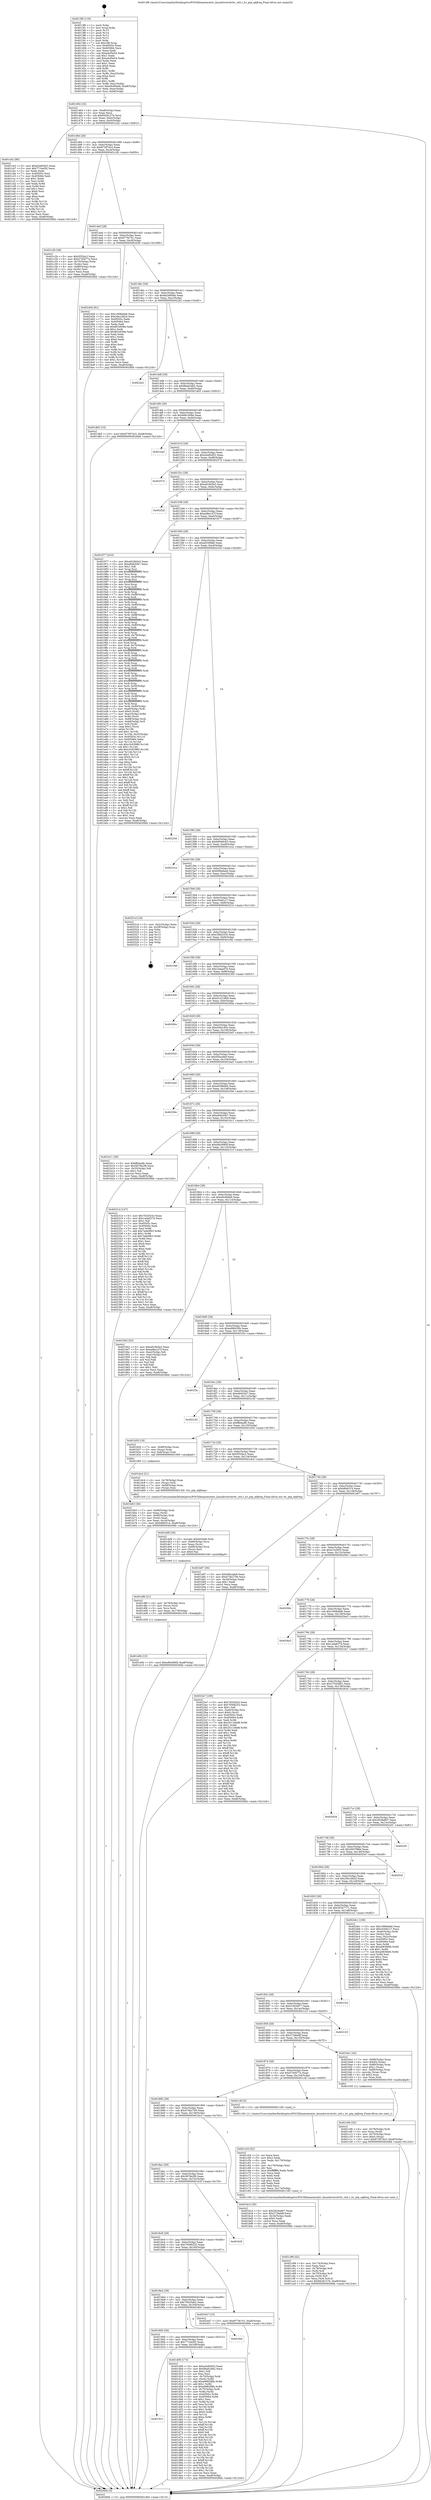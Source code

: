 digraph "0x4013f0" {
  label = "0x4013f0 (/mnt/c/Users/mathe/Desktop/tcc/POCII/binaries/extr_linuxdrivershvhv_util.c_hv_ptp_adjfreq_Final-ollvm.out::main(0))"
  labelloc = "t"
  node[shape=record]

  Entry [label="",width=0.3,height=0.3,shape=circle,fillcolor=black,style=filled]
  "0x401464" [label="{
     0x401464 [32]\l
     | [instrs]\l
     &nbsp;&nbsp;0x401464 \<+6\>: mov -0xa8(%rbp),%eax\l
     &nbsp;&nbsp;0x40146a \<+2\>: mov %eax,%ecx\l
     &nbsp;&nbsp;0x40146c \<+6\>: sub $0x8428127b,%ecx\l
     &nbsp;&nbsp;0x401472 \<+6\>: mov %eax,-0xbc(%rbp)\l
     &nbsp;&nbsp;0x401478 \<+6\>: mov %ecx,-0xc0(%rbp)\l
     &nbsp;&nbsp;0x40147e \<+6\>: je 0000000000401cb2 \<main+0x8c2\>\l
  }"]
  "0x401cb2" [label="{
     0x401cb2 [86]\l
     | [instrs]\l
     &nbsp;&nbsp;0x401cb2 \<+5\>: mov $0xa5a85d53,%eax\l
     &nbsp;&nbsp;0x401cb7 \<+5\>: mov $0x771be5f2,%ecx\l
     &nbsp;&nbsp;0x401cbc \<+2\>: xor %edx,%edx\l
     &nbsp;&nbsp;0x401cbe \<+7\>: mov 0x40505c,%esi\l
     &nbsp;&nbsp;0x401cc5 \<+7\>: mov 0x405064,%edi\l
     &nbsp;&nbsp;0x401ccc \<+3\>: sub $0x1,%edx\l
     &nbsp;&nbsp;0x401ccf \<+3\>: mov %esi,%r8d\l
     &nbsp;&nbsp;0x401cd2 \<+3\>: add %edx,%r8d\l
     &nbsp;&nbsp;0x401cd5 \<+4\>: imul %r8d,%esi\l
     &nbsp;&nbsp;0x401cd9 \<+3\>: and $0x1,%esi\l
     &nbsp;&nbsp;0x401cdc \<+3\>: cmp $0x0,%esi\l
     &nbsp;&nbsp;0x401cdf \<+4\>: sete %r9b\l
     &nbsp;&nbsp;0x401ce3 \<+3\>: cmp $0xa,%edi\l
     &nbsp;&nbsp;0x401ce6 \<+4\>: setl %r10b\l
     &nbsp;&nbsp;0x401cea \<+3\>: mov %r9b,%r11b\l
     &nbsp;&nbsp;0x401ced \<+3\>: and %r10b,%r11b\l
     &nbsp;&nbsp;0x401cf0 \<+3\>: xor %r10b,%r9b\l
     &nbsp;&nbsp;0x401cf3 \<+3\>: or %r9b,%r11b\l
     &nbsp;&nbsp;0x401cf6 \<+4\>: test $0x1,%r11b\l
     &nbsp;&nbsp;0x401cfa \<+3\>: cmovne %ecx,%eax\l
     &nbsp;&nbsp;0x401cfd \<+6\>: mov %eax,-0xa8(%rbp)\l
     &nbsp;&nbsp;0x401d03 \<+5\>: jmp 00000000004026bb \<main+0x12cb\>\l
  }"]
  "0x401484" [label="{
     0x401484 [28]\l
     | [instrs]\l
     &nbsp;&nbsp;0x401484 \<+5\>: jmp 0000000000401489 \<main+0x99\>\l
     &nbsp;&nbsp;0x401489 \<+6\>: mov -0xbc(%rbp),%eax\l
     &nbsp;&nbsp;0x40148f \<+5\>: sub $0x87387dc3,%eax\l
     &nbsp;&nbsp;0x401494 \<+6\>: mov %eax,-0xc4(%rbp)\l
     &nbsp;&nbsp;0x40149a \<+6\>: je 0000000000401c2b \<main+0x83b\>\l
  }"]
  Exit [label="",width=0.3,height=0.3,shape=circle,fillcolor=black,style=filled,peripheries=2]
  "0x401c2b" [label="{
     0x401c2b [36]\l
     | [instrs]\l
     &nbsp;&nbsp;0x401c2b \<+5\>: mov $0x5f32bc2,%eax\l
     &nbsp;&nbsp;0x401c30 \<+5\>: mov $0x4745677a,%ecx\l
     &nbsp;&nbsp;0x401c35 \<+4\>: mov -0x70(%rbp),%rdx\l
     &nbsp;&nbsp;0x401c39 \<+2\>: mov (%rdx),%esi\l
     &nbsp;&nbsp;0x401c3b \<+4\>: mov -0x80(%rbp),%rdx\l
     &nbsp;&nbsp;0x401c3f \<+2\>: cmp (%rdx),%esi\l
     &nbsp;&nbsp;0x401c41 \<+3\>: cmovl %ecx,%eax\l
     &nbsp;&nbsp;0x401c44 \<+6\>: mov %eax,-0xa8(%rbp)\l
     &nbsp;&nbsp;0x401c4a \<+5\>: jmp 00000000004026bb \<main+0x12cb\>\l
  }"]
  "0x4014a0" [label="{
     0x4014a0 [28]\l
     | [instrs]\l
     &nbsp;&nbsp;0x4014a0 \<+5\>: jmp 00000000004014a5 \<main+0xb5\>\l
     &nbsp;&nbsp;0x4014a5 \<+6\>: mov -0xbc(%rbp),%eax\l
     &nbsp;&nbsp;0x4014ab \<+5\>: sub $0x877fe741,%eax\l
     &nbsp;&nbsp;0x4014b0 \<+6\>: mov %eax,-0xc8(%rbp)\l
     &nbsp;&nbsp;0x4014b6 \<+6\>: je 0000000000402456 \<main+0x1066\>\l
  }"]
  "0x401e0b" [label="{
     0x401e0b [15]\l
     | [instrs]\l
     &nbsp;&nbsp;0x401e0b \<+10\>: movl $0xe9b3680f,-0xa8(%rbp)\l
     &nbsp;&nbsp;0x401e15 \<+5\>: jmp 00000000004026bb \<main+0x12cb\>\l
  }"]
  "0x402456" [label="{
     0x402456 [91]\l
     | [instrs]\l
     &nbsp;&nbsp;0x402456 \<+5\>: mov $0x1068ebb6,%eax\l
     &nbsp;&nbsp;0x40245b \<+5\>: mov $0x29e1d62d,%ecx\l
     &nbsp;&nbsp;0x402460 \<+7\>: mov 0x40505c,%edx\l
     &nbsp;&nbsp;0x402467 \<+7\>: mov 0x405064,%esi\l
     &nbsp;&nbsp;0x40246e \<+2\>: mov %edx,%edi\l
     &nbsp;&nbsp;0x402470 \<+6\>: sub $0x8f1b658e,%edi\l
     &nbsp;&nbsp;0x402476 \<+3\>: sub $0x1,%edi\l
     &nbsp;&nbsp;0x402479 \<+6\>: add $0x8f1b658e,%edi\l
     &nbsp;&nbsp;0x40247f \<+3\>: imul %edi,%edx\l
     &nbsp;&nbsp;0x402482 \<+3\>: and $0x1,%edx\l
     &nbsp;&nbsp;0x402485 \<+3\>: cmp $0x0,%edx\l
     &nbsp;&nbsp;0x402488 \<+4\>: sete %r8b\l
     &nbsp;&nbsp;0x40248c \<+3\>: cmp $0xa,%esi\l
     &nbsp;&nbsp;0x40248f \<+4\>: setl %r9b\l
     &nbsp;&nbsp;0x402493 \<+3\>: mov %r8b,%r10b\l
     &nbsp;&nbsp;0x402496 \<+3\>: and %r9b,%r10b\l
     &nbsp;&nbsp;0x402499 \<+3\>: xor %r9b,%r8b\l
     &nbsp;&nbsp;0x40249c \<+3\>: or %r8b,%r10b\l
     &nbsp;&nbsp;0x40249f \<+4\>: test $0x1,%r10b\l
     &nbsp;&nbsp;0x4024a3 \<+3\>: cmovne %ecx,%eax\l
     &nbsp;&nbsp;0x4024a6 \<+6\>: mov %eax,-0xa8(%rbp)\l
     &nbsp;&nbsp;0x4024ac \<+5\>: jmp 00000000004026bb \<main+0x12cb\>\l
  }"]
  "0x4014bc" [label="{
     0x4014bc [28]\l
     | [instrs]\l
     &nbsp;&nbsp;0x4014bc \<+5\>: jmp 00000000004014c1 \<main+0xd1\>\l
     &nbsp;&nbsp;0x4014c1 \<+6\>: mov -0xbc(%rbp),%eax\l
     &nbsp;&nbsp;0x4014c7 \<+5\>: sub $0x8a2666ab,%eax\l
     &nbsp;&nbsp;0x4014cc \<+6\>: mov %eax,-0xcc(%rbp)\l
     &nbsp;&nbsp;0x4014d2 \<+6\>: je 00000000004022e2 \<main+0xef2\>\l
  }"]
  "0x401df6" [label="{
     0x401df6 [21]\l
     | [instrs]\l
     &nbsp;&nbsp;0x401df6 \<+4\>: mov -0x78(%rbp),%rcx\l
     &nbsp;&nbsp;0x401dfa \<+3\>: mov (%rcx),%rcx\l
     &nbsp;&nbsp;0x401dfd \<+3\>: mov %rcx,%rdi\l
     &nbsp;&nbsp;0x401e00 \<+6\>: mov %eax,-0x178(%rbp)\l
     &nbsp;&nbsp;0x401e06 \<+5\>: call 0000000000401030 \<free@plt\>\l
     | [calls]\l
     &nbsp;&nbsp;0x401030 \{1\} (unknown)\l
  }"]
  "0x4022e2" [label="{
     0x4022e2\l
  }", style=dashed]
  "0x4014d8" [label="{
     0x4014d8 [28]\l
     | [instrs]\l
     &nbsp;&nbsp;0x4014d8 \<+5\>: jmp 00000000004014dd \<main+0xed\>\l
     &nbsp;&nbsp;0x4014dd \<+6\>: mov -0xbc(%rbp),%eax\l
     &nbsp;&nbsp;0x4014e3 \<+5\>: sub $0x9bab2462,%eax\l
     &nbsp;&nbsp;0x4014e8 \<+6\>: mov %eax,-0xd0(%rbp)\l
     &nbsp;&nbsp;0x4014ee \<+6\>: je 0000000000401db5 \<main+0x9c5\>\l
  }"]
  "0x401dd9" [label="{
     0x401dd9 [29]\l
     | [instrs]\l
     &nbsp;&nbsp;0x401dd9 \<+10\>: movabs $0x4030d6,%rdi\l
     &nbsp;&nbsp;0x401de3 \<+4\>: mov -0x68(%rbp),%rcx\l
     &nbsp;&nbsp;0x401de7 \<+2\>: mov %eax,(%rcx)\l
     &nbsp;&nbsp;0x401de9 \<+4\>: mov -0x68(%rbp),%rcx\l
     &nbsp;&nbsp;0x401ded \<+2\>: mov (%rcx),%esi\l
     &nbsp;&nbsp;0x401def \<+2\>: mov $0x0,%al\l
     &nbsp;&nbsp;0x401df1 \<+5\>: call 0000000000401040 \<printf@plt\>\l
     | [calls]\l
     &nbsp;&nbsp;0x401040 \{1\} (unknown)\l
  }"]
  "0x401db5" [label="{
     0x401db5 [15]\l
     | [instrs]\l
     &nbsp;&nbsp;0x401db5 \<+10\>: movl $0x87387dc3,-0xa8(%rbp)\l
     &nbsp;&nbsp;0x401dbf \<+5\>: jmp 00000000004026bb \<main+0x12cb\>\l
  }"]
  "0x4014f4" [label="{
     0x4014f4 [28]\l
     | [instrs]\l
     &nbsp;&nbsp;0x4014f4 \<+5\>: jmp 00000000004014f9 \<main+0x109\>\l
     &nbsp;&nbsp;0x4014f9 \<+6\>: mov -0xbc(%rbp),%eax\l
     &nbsp;&nbsp;0x4014ff \<+5\>: sub $0x9d61956e,%eax\l
     &nbsp;&nbsp;0x401504 \<+6\>: mov %eax,-0xd4(%rbp)\l
     &nbsp;&nbsp;0x40150a \<+6\>: je 0000000000401ea3 \<main+0xab3\>\l
  }"]
  "0x40191c" [label="{
     0x40191c\l
  }", style=dashed]
  "0x401ea3" [label="{
     0x401ea3\l
  }", style=dashed]
  "0x401510" [label="{
     0x401510 [28]\l
     | [instrs]\l
     &nbsp;&nbsp;0x401510 \<+5\>: jmp 0000000000401515 \<main+0x125\>\l
     &nbsp;&nbsp;0x401515 \<+6\>: mov -0xbc(%rbp),%eax\l
     &nbsp;&nbsp;0x40151b \<+5\>: sub $0xa5a85d53,%eax\l
     &nbsp;&nbsp;0x401520 \<+6\>: mov %eax,-0xd8(%rbp)\l
     &nbsp;&nbsp;0x401526 \<+6\>: je 0000000000402574 \<main+0x1184\>\l
  }"]
  "0x401d08" [label="{
     0x401d08 [173]\l
     | [instrs]\l
     &nbsp;&nbsp;0x401d08 \<+5\>: mov $0xa5a85d53,%eax\l
     &nbsp;&nbsp;0x401d0d \<+5\>: mov $0x9bab2462,%ecx\l
     &nbsp;&nbsp;0x401d12 \<+2\>: mov $0x1,%dl\l
     &nbsp;&nbsp;0x401d14 \<+2\>: xor %esi,%esi\l
     &nbsp;&nbsp;0x401d16 \<+4\>: mov -0x70(%rbp),%rdi\l
     &nbsp;&nbsp;0x401d1a \<+3\>: mov (%rdi),%r8d\l
     &nbsp;&nbsp;0x401d1d \<+7\>: add $0xe998288b,%r8d\l
     &nbsp;&nbsp;0x401d24 \<+4\>: add $0x1,%r8d\l
     &nbsp;&nbsp;0x401d28 \<+7\>: sub $0xe998288b,%r8d\l
     &nbsp;&nbsp;0x401d2f \<+4\>: mov -0x70(%rbp),%rdi\l
     &nbsp;&nbsp;0x401d33 \<+3\>: mov %r8d,(%rdi)\l
     &nbsp;&nbsp;0x401d36 \<+8\>: mov 0x40505c,%r8d\l
     &nbsp;&nbsp;0x401d3e \<+8\>: mov 0x405064,%r9d\l
     &nbsp;&nbsp;0x401d46 \<+3\>: sub $0x1,%esi\l
     &nbsp;&nbsp;0x401d49 \<+3\>: mov %r8d,%r10d\l
     &nbsp;&nbsp;0x401d4c \<+3\>: add %esi,%r10d\l
     &nbsp;&nbsp;0x401d4f \<+4\>: imul %r10d,%r8d\l
     &nbsp;&nbsp;0x401d53 \<+4\>: and $0x1,%r8d\l
     &nbsp;&nbsp;0x401d57 \<+4\>: cmp $0x0,%r8d\l
     &nbsp;&nbsp;0x401d5b \<+4\>: sete %r11b\l
     &nbsp;&nbsp;0x401d5f \<+4\>: cmp $0xa,%r9d\l
     &nbsp;&nbsp;0x401d63 \<+3\>: setl %bl\l
     &nbsp;&nbsp;0x401d66 \<+3\>: mov %r11b,%r14b\l
     &nbsp;&nbsp;0x401d69 \<+4\>: xor $0xff,%r14b\l
     &nbsp;&nbsp;0x401d6d \<+3\>: mov %bl,%r15b\l
     &nbsp;&nbsp;0x401d70 \<+4\>: xor $0xff,%r15b\l
     &nbsp;&nbsp;0x401d74 \<+3\>: xor $0x0,%dl\l
     &nbsp;&nbsp;0x401d77 \<+3\>: mov %r14b,%r12b\l
     &nbsp;&nbsp;0x401d7a \<+4\>: and $0x0,%r12b\l
     &nbsp;&nbsp;0x401d7e \<+3\>: and %dl,%r11b\l
     &nbsp;&nbsp;0x401d81 \<+3\>: mov %r15b,%r13b\l
     &nbsp;&nbsp;0x401d84 \<+4\>: and $0x0,%r13b\l
     &nbsp;&nbsp;0x401d88 \<+2\>: and %dl,%bl\l
     &nbsp;&nbsp;0x401d8a \<+3\>: or %r11b,%r12b\l
     &nbsp;&nbsp;0x401d8d \<+3\>: or %bl,%r13b\l
     &nbsp;&nbsp;0x401d90 \<+3\>: xor %r13b,%r12b\l
     &nbsp;&nbsp;0x401d93 \<+3\>: or %r15b,%r14b\l
     &nbsp;&nbsp;0x401d96 \<+4\>: xor $0xff,%r14b\l
     &nbsp;&nbsp;0x401d9a \<+3\>: or $0x0,%dl\l
     &nbsp;&nbsp;0x401d9d \<+3\>: and %dl,%r14b\l
     &nbsp;&nbsp;0x401da0 \<+3\>: or %r14b,%r12b\l
     &nbsp;&nbsp;0x401da3 \<+4\>: test $0x1,%r12b\l
     &nbsp;&nbsp;0x401da7 \<+3\>: cmovne %ecx,%eax\l
     &nbsp;&nbsp;0x401daa \<+6\>: mov %eax,-0xa8(%rbp)\l
     &nbsp;&nbsp;0x401db0 \<+5\>: jmp 00000000004026bb \<main+0x12cb\>\l
  }"]
  "0x402574" [label="{
     0x402574\l
  }", style=dashed]
  "0x40152c" [label="{
     0x40152c [28]\l
     | [instrs]\l
     &nbsp;&nbsp;0x40152c \<+5\>: jmp 0000000000401531 \<main+0x141\>\l
     &nbsp;&nbsp;0x401531 \<+6\>: mov -0xbc(%rbp),%eax\l
     &nbsp;&nbsp;0x401537 \<+5\>: sub $0xa916b5e3,%eax\l
     &nbsp;&nbsp;0x40153c \<+6\>: mov %eax,-0xdc(%rbp)\l
     &nbsp;&nbsp;0x401542 \<+6\>: je 000000000040252f \<main+0x113f\>\l
  }"]
  "0x401900" [label="{
     0x401900 [28]\l
     | [instrs]\l
     &nbsp;&nbsp;0x401900 \<+5\>: jmp 0000000000401905 \<main+0x515\>\l
     &nbsp;&nbsp;0x401905 \<+6\>: mov -0xbc(%rbp),%eax\l
     &nbsp;&nbsp;0x40190b \<+5\>: sub $0x771be5f2,%eax\l
     &nbsp;&nbsp;0x401910 \<+6\>: mov %eax,-0x168(%rbp)\l
     &nbsp;&nbsp;0x401916 \<+6\>: je 0000000000401d08 \<main+0x918\>\l
  }"]
  "0x40252f" [label="{
     0x40252f\l
  }", style=dashed]
  "0x401548" [label="{
     0x401548 [28]\l
     | [instrs]\l
     &nbsp;&nbsp;0x401548 \<+5\>: jmp 000000000040154d \<main+0x15d\>\l
     &nbsp;&nbsp;0x40154d \<+6\>: mov -0xbc(%rbp),%eax\l
     &nbsp;&nbsp;0x401553 \<+5\>: sub $0xad8a1d7f,%eax\l
     &nbsp;&nbsp;0x401558 \<+6\>: mov %eax,-0xe0(%rbp)\l
     &nbsp;&nbsp;0x40155e \<+6\>: je 0000000000401977 \<main+0x587\>\l
  }"]
  "0x401fd4" [label="{
     0x401fd4\l
  }", style=dashed]
  "0x401977" [label="{
     0x401977 [410]\l
     | [instrs]\l
     &nbsp;&nbsp;0x401977 \<+5\>: mov $0xa916b5e3,%eax\l
     &nbsp;&nbsp;0x40197c \<+5\>: mov $0xe84b55b7,%ecx\l
     &nbsp;&nbsp;0x401981 \<+2\>: mov $0x1,%dl\l
     &nbsp;&nbsp;0x401983 \<+3\>: mov %rsp,%rsi\l
     &nbsp;&nbsp;0x401986 \<+4\>: add $0xfffffffffffffff0,%rsi\l
     &nbsp;&nbsp;0x40198a \<+3\>: mov %rsi,%rsp\l
     &nbsp;&nbsp;0x40198d \<+7\>: mov %rsi,-0xa0(%rbp)\l
     &nbsp;&nbsp;0x401994 \<+3\>: mov %rsp,%rsi\l
     &nbsp;&nbsp;0x401997 \<+4\>: add $0xfffffffffffffff0,%rsi\l
     &nbsp;&nbsp;0x40199b \<+3\>: mov %rsi,%rsp\l
     &nbsp;&nbsp;0x40199e \<+3\>: mov %rsp,%rdi\l
     &nbsp;&nbsp;0x4019a1 \<+4\>: add $0xfffffffffffffff0,%rdi\l
     &nbsp;&nbsp;0x4019a5 \<+3\>: mov %rdi,%rsp\l
     &nbsp;&nbsp;0x4019a8 \<+7\>: mov %rdi,-0x98(%rbp)\l
     &nbsp;&nbsp;0x4019af \<+3\>: mov %rsp,%rdi\l
     &nbsp;&nbsp;0x4019b2 \<+4\>: add $0xfffffffffffffff0,%rdi\l
     &nbsp;&nbsp;0x4019b6 \<+3\>: mov %rdi,%rsp\l
     &nbsp;&nbsp;0x4019b9 \<+7\>: mov %rdi,-0x90(%rbp)\l
     &nbsp;&nbsp;0x4019c0 \<+3\>: mov %rsp,%rdi\l
     &nbsp;&nbsp;0x4019c3 \<+4\>: add $0xfffffffffffffff0,%rdi\l
     &nbsp;&nbsp;0x4019c7 \<+3\>: mov %rdi,%rsp\l
     &nbsp;&nbsp;0x4019ca \<+7\>: mov %rdi,-0x88(%rbp)\l
     &nbsp;&nbsp;0x4019d1 \<+3\>: mov %rsp,%rdi\l
     &nbsp;&nbsp;0x4019d4 \<+4\>: add $0xfffffffffffffff0,%rdi\l
     &nbsp;&nbsp;0x4019d8 \<+3\>: mov %rdi,%rsp\l
     &nbsp;&nbsp;0x4019db \<+4\>: mov %rdi,-0x80(%rbp)\l
     &nbsp;&nbsp;0x4019df \<+3\>: mov %rsp,%rdi\l
     &nbsp;&nbsp;0x4019e2 \<+4\>: add $0xfffffffffffffff0,%rdi\l
     &nbsp;&nbsp;0x4019e6 \<+3\>: mov %rdi,%rsp\l
     &nbsp;&nbsp;0x4019e9 \<+4\>: mov %rdi,-0x78(%rbp)\l
     &nbsp;&nbsp;0x4019ed \<+3\>: mov %rsp,%rdi\l
     &nbsp;&nbsp;0x4019f0 \<+4\>: add $0xfffffffffffffff0,%rdi\l
     &nbsp;&nbsp;0x4019f4 \<+3\>: mov %rdi,%rsp\l
     &nbsp;&nbsp;0x4019f7 \<+4\>: mov %rdi,-0x70(%rbp)\l
     &nbsp;&nbsp;0x4019fb \<+3\>: mov %rsp,%rdi\l
     &nbsp;&nbsp;0x4019fe \<+4\>: add $0xfffffffffffffff0,%rdi\l
     &nbsp;&nbsp;0x401a02 \<+3\>: mov %rdi,%rsp\l
     &nbsp;&nbsp;0x401a05 \<+4\>: mov %rdi,-0x68(%rbp)\l
     &nbsp;&nbsp;0x401a09 \<+3\>: mov %rsp,%rdi\l
     &nbsp;&nbsp;0x401a0c \<+4\>: add $0xfffffffffffffff0,%rdi\l
     &nbsp;&nbsp;0x401a10 \<+3\>: mov %rdi,%rsp\l
     &nbsp;&nbsp;0x401a13 \<+4\>: mov %rdi,-0x60(%rbp)\l
     &nbsp;&nbsp;0x401a17 \<+3\>: mov %rsp,%rdi\l
     &nbsp;&nbsp;0x401a1a \<+4\>: add $0xfffffffffffffff0,%rdi\l
     &nbsp;&nbsp;0x401a1e \<+3\>: mov %rdi,%rsp\l
     &nbsp;&nbsp;0x401a21 \<+4\>: mov %rdi,-0x58(%rbp)\l
     &nbsp;&nbsp;0x401a25 \<+3\>: mov %rsp,%rdi\l
     &nbsp;&nbsp;0x401a28 \<+4\>: add $0xfffffffffffffff0,%rdi\l
     &nbsp;&nbsp;0x401a2c \<+3\>: mov %rdi,%rsp\l
     &nbsp;&nbsp;0x401a2f \<+4\>: mov %rdi,-0x50(%rbp)\l
     &nbsp;&nbsp;0x401a33 \<+3\>: mov %rsp,%rdi\l
     &nbsp;&nbsp;0x401a36 \<+4\>: add $0xfffffffffffffff0,%rdi\l
     &nbsp;&nbsp;0x401a3a \<+3\>: mov %rdi,%rsp\l
     &nbsp;&nbsp;0x401a3d \<+4\>: mov %rdi,-0x48(%rbp)\l
     &nbsp;&nbsp;0x401a41 \<+3\>: mov %rsp,%rdi\l
     &nbsp;&nbsp;0x401a44 \<+4\>: add $0xfffffffffffffff0,%rdi\l
     &nbsp;&nbsp;0x401a48 \<+3\>: mov %rdi,%rsp\l
     &nbsp;&nbsp;0x401a4b \<+4\>: mov %rdi,-0x40(%rbp)\l
     &nbsp;&nbsp;0x401a4f \<+7\>: mov -0xa0(%rbp),%rdi\l
     &nbsp;&nbsp;0x401a56 \<+6\>: movl $0x0,(%rdi)\l
     &nbsp;&nbsp;0x401a5c \<+7\>: mov -0xac(%rbp),%r8d\l
     &nbsp;&nbsp;0x401a63 \<+3\>: mov %r8d,(%rsi)\l
     &nbsp;&nbsp;0x401a66 \<+7\>: mov -0x98(%rbp),%rdi\l
     &nbsp;&nbsp;0x401a6d \<+7\>: mov -0xb8(%rbp),%r9\l
     &nbsp;&nbsp;0x401a74 \<+3\>: mov %r9,(%rdi)\l
     &nbsp;&nbsp;0x401a77 \<+3\>: cmpl $0x2,(%rsi)\l
     &nbsp;&nbsp;0x401a7a \<+4\>: setne %r10b\l
     &nbsp;&nbsp;0x401a7e \<+4\>: and $0x1,%r10b\l
     &nbsp;&nbsp;0x401a82 \<+4\>: mov %r10b,-0x35(%rbp)\l
     &nbsp;&nbsp;0x401a86 \<+8\>: mov 0x40505c,%r11d\l
     &nbsp;&nbsp;0x401a8e \<+7\>: mov 0x405064,%ebx\l
     &nbsp;&nbsp;0x401a95 \<+3\>: mov %r11d,%r14d\l
     &nbsp;&nbsp;0x401a98 \<+7\>: sub $0xc5c63980,%r14d\l
     &nbsp;&nbsp;0x401a9f \<+4\>: sub $0x1,%r14d\l
     &nbsp;&nbsp;0x401aa3 \<+7\>: add $0xc5c63980,%r14d\l
     &nbsp;&nbsp;0x401aaa \<+4\>: imul %r14d,%r11d\l
     &nbsp;&nbsp;0x401aae \<+4\>: and $0x1,%r11d\l
     &nbsp;&nbsp;0x401ab2 \<+4\>: cmp $0x0,%r11d\l
     &nbsp;&nbsp;0x401ab6 \<+4\>: sete %r10b\l
     &nbsp;&nbsp;0x401aba \<+3\>: cmp $0xa,%ebx\l
     &nbsp;&nbsp;0x401abd \<+4\>: setl %r15b\l
     &nbsp;&nbsp;0x401ac1 \<+3\>: mov %r10b,%r12b\l
     &nbsp;&nbsp;0x401ac4 \<+4\>: xor $0xff,%r12b\l
     &nbsp;&nbsp;0x401ac8 \<+3\>: mov %r15b,%r13b\l
     &nbsp;&nbsp;0x401acb \<+4\>: xor $0xff,%r13b\l
     &nbsp;&nbsp;0x401acf \<+3\>: xor $0x1,%dl\l
     &nbsp;&nbsp;0x401ad2 \<+3\>: mov %r12b,%sil\l
     &nbsp;&nbsp;0x401ad5 \<+4\>: and $0xff,%sil\l
     &nbsp;&nbsp;0x401ad9 \<+3\>: and %dl,%r10b\l
     &nbsp;&nbsp;0x401adc \<+3\>: mov %r13b,%dil\l
     &nbsp;&nbsp;0x401adf \<+4\>: and $0xff,%dil\l
     &nbsp;&nbsp;0x401ae3 \<+3\>: and %dl,%r15b\l
     &nbsp;&nbsp;0x401ae6 \<+3\>: or %r10b,%sil\l
     &nbsp;&nbsp;0x401ae9 \<+3\>: or %r15b,%dil\l
     &nbsp;&nbsp;0x401aec \<+3\>: xor %dil,%sil\l
     &nbsp;&nbsp;0x401aef \<+3\>: or %r13b,%r12b\l
     &nbsp;&nbsp;0x401af2 \<+4\>: xor $0xff,%r12b\l
     &nbsp;&nbsp;0x401af6 \<+3\>: or $0x1,%dl\l
     &nbsp;&nbsp;0x401af9 \<+3\>: and %dl,%r12b\l
     &nbsp;&nbsp;0x401afc \<+3\>: or %r12b,%sil\l
     &nbsp;&nbsp;0x401aff \<+4\>: test $0x1,%sil\l
     &nbsp;&nbsp;0x401b03 \<+3\>: cmovne %ecx,%eax\l
     &nbsp;&nbsp;0x401b06 \<+6\>: mov %eax,-0xa8(%rbp)\l
     &nbsp;&nbsp;0x401b0c \<+5\>: jmp 00000000004026bb \<main+0x12cb\>\l
  }"]
  "0x401564" [label="{
     0x401564 [28]\l
     | [instrs]\l
     &nbsp;&nbsp;0x401564 \<+5\>: jmp 0000000000401569 \<main+0x179\>\l
     &nbsp;&nbsp;0x401569 \<+6\>: mov -0xbc(%rbp),%eax\l
     &nbsp;&nbsp;0x40156f \<+5\>: sub $0xaf3399eb,%eax\l
     &nbsp;&nbsp;0x401574 \<+6\>: mov %eax,-0xe4(%rbp)\l
     &nbsp;&nbsp;0x40157a \<+6\>: je 000000000040223d \<main+0xe4d\>\l
  }"]
  "0x4018e4" [label="{
     0x4018e4 [28]\l
     | [instrs]\l
     &nbsp;&nbsp;0x4018e4 \<+5\>: jmp 00000000004018e9 \<main+0x4f9\>\l
     &nbsp;&nbsp;0x4018e9 \<+6\>: mov -0xbc(%rbp),%eax\l
     &nbsp;&nbsp;0x4018ef \<+5\>: sub $0x70625ab2,%eax\l
     &nbsp;&nbsp;0x4018f4 \<+6\>: mov %eax,-0x164(%rbp)\l
     &nbsp;&nbsp;0x4018fa \<+6\>: je 0000000000401fd4 \<main+0xbe4\>\l
  }"]
  "0x40223d" [label="{
     0x40223d\l
  }", style=dashed]
  "0x401580" [label="{
     0x401580 [28]\l
     | [instrs]\l
     &nbsp;&nbsp;0x401580 \<+5\>: jmp 0000000000401585 \<main+0x195\>\l
     &nbsp;&nbsp;0x401585 \<+6\>: mov -0xbc(%rbp),%eax\l
     &nbsp;&nbsp;0x40158b \<+5\>: sub $0xb9046c63,%eax\l
     &nbsp;&nbsp;0x401590 \<+6\>: mov %eax,-0xe8(%rbp)\l
     &nbsp;&nbsp;0x401596 \<+6\>: je 0000000000401e1a \<main+0xa2a\>\l
  }"]
  "0x402447" [label="{
     0x402447 [15]\l
     | [instrs]\l
     &nbsp;&nbsp;0x402447 \<+10\>: movl $0x877fe741,-0xa8(%rbp)\l
     &nbsp;&nbsp;0x402451 \<+5\>: jmp 00000000004026bb \<main+0x12cb\>\l
  }"]
  "0x401e1a" [label="{
     0x401e1a\l
  }", style=dashed]
  "0x40159c" [label="{
     0x40159c [28]\l
     | [instrs]\l
     &nbsp;&nbsp;0x40159c \<+5\>: jmp 00000000004015a1 \<main+0x1b1\>\l
     &nbsp;&nbsp;0x4015a1 \<+6\>: mov -0xbc(%rbp),%eax\l
     &nbsp;&nbsp;0x4015a7 \<+5\>: sub $0xb99a6aad,%eax\l
     &nbsp;&nbsp;0x4015ac \<+6\>: mov %eax,-0xec(%rbp)\l
     &nbsp;&nbsp;0x4015b2 \<+6\>: je 000000000040204e \<main+0xc5e\>\l
  }"]
  "0x4018c8" [label="{
     0x4018c8 [28]\l
     | [instrs]\l
     &nbsp;&nbsp;0x4018c8 \<+5\>: jmp 00000000004018cd \<main+0x4dd\>\l
     &nbsp;&nbsp;0x4018cd \<+6\>: mov -0xbc(%rbp),%eax\l
     &nbsp;&nbsp;0x4018d3 \<+5\>: sub $0x70566252,%eax\l
     &nbsp;&nbsp;0x4018d8 \<+6\>: mov %eax,-0x160(%rbp)\l
     &nbsp;&nbsp;0x4018de \<+6\>: je 0000000000402447 \<main+0x1057\>\l
  }"]
  "0x40204e" [label="{
     0x40204e\l
  }", style=dashed]
  "0x4015b8" [label="{
     0x4015b8 [28]\l
     | [instrs]\l
     &nbsp;&nbsp;0x4015b8 \<+5\>: jmp 00000000004015bd \<main+0x1cd\>\l
     &nbsp;&nbsp;0x4015bd \<+6\>: mov -0xbc(%rbp),%eax\l
     &nbsp;&nbsp;0x4015c3 \<+5\>: sub $0xc03e61c7,%eax\l
     &nbsp;&nbsp;0x4015c8 \<+6\>: mov %eax,-0xf0(%rbp)\l
     &nbsp;&nbsp;0x4015ce \<+6\>: je 000000000040251d \<main+0x112d\>\l
  }"]
  "0x401b2f" [label="{
     0x401b2f\l
  }", style=dashed]
  "0x40251d" [label="{
     0x40251d [18]\l
     | [instrs]\l
     &nbsp;&nbsp;0x40251d \<+3\>: mov -0x2c(%rbp),%eax\l
     &nbsp;&nbsp;0x402520 \<+4\>: lea -0x28(%rbp),%rsp\l
     &nbsp;&nbsp;0x402524 \<+1\>: pop %rbx\l
     &nbsp;&nbsp;0x402525 \<+2\>: pop %r12\l
     &nbsp;&nbsp;0x402527 \<+2\>: pop %r13\l
     &nbsp;&nbsp;0x402529 \<+2\>: pop %r14\l
     &nbsp;&nbsp;0x40252b \<+2\>: pop %r15\l
     &nbsp;&nbsp;0x40252d \<+1\>: pop %rbp\l
     &nbsp;&nbsp;0x40252e \<+1\>: ret\l
  }"]
  "0x4015d4" [label="{
     0x4015d4 [28]\l
     | [instrs]\l
     &nbsp;&nbsp;0x4015d4 \<+5\>: jmp 00000000004015d9 \<main+0x1e9\>\l
     &nbsp;&nbsp;0x4015d9 \<+6\>: mov -0xbc(%rbp),%eax\l
     &nbsp;&nbsp;0x4015df \<+5\>: sub $0xc58d2334,%eax\l
     &nbsp;&nbsp;0x4015e4 \<+6\>: mov %eax,-0xf4(%rbp)\l
     &nbsp;&nbsp;0x4015ea \<+6\>: je 0000000000401f4b \<main+0xb5b\>\l
  }"]
  "0x401c88" [label="{
     0x401c88 [42]\l
     | [instrs]\l
     &nbsp;&nbsp;0x401c88 \<+6\>: mov -0x174(%rbp),%ecx\l
     &nbsp;&nbsp;0x401c8e \<+3\>: imul %eax,%ecx\l
     &nbsp;&nbsp;0x401c91 \<+4\>: mov -0x78(%rbp),%r8\l
     &nbsp;&nbsp;0x401c95 \<+3\>: mov (%r8),%r8\l
     &nbsp;&nbsp;0x401c98 \<+4\>: mov -0x70(%rbp),%r9\l
     &nbsp;&nbsp;0x401c9c \<+3\>: movslq (%r9),%r9\l
     &nbsp;&nbsp;0x401c9f \<+4\>: mov %ecx,(%r8,%r9,4)\l
     &nbsp;&nbsp;0x401ca3 \<+10\>: movl $0x8428127b,-0xa8(%rbp)\l
     &nbsp;&nbsp;0x401cad \<+5\>: jmp 00000000004026bb \<main+0x12cb\>\l
  }"]
  "0x401f4b" [label="{
     0x401f4b\l
  }", style=dashed]
  "0x4015f0" [label="{
     0x4015f0 [28]\l
     | [instrs]\l
     &nbsp;&nbsp;0x4015f0 \<+5\>: jmp 00000000004015f5 \<main+0x205\>\l
     &nbsp;&nbsp;0x4015f5 \<+6\>: mov -0xbc(%rbp),%eax\l
     &nbsp;&nbsp;0x4015fb \<+5\>: sub $0xc5daed76,%eax\l
     &nbsp;&nbsp;0x401600 \<+6\>: mov %eax,-0xf8(%rbp)\l
     &nbsp;&nbsp;0x401606 \<+6\>: je 0000000000402300 \<main+0xf10\>\l
  }"]
  "0x401c54" [label="{
     0x401c54 [52]\l
     | [instrs]\l
     &nbsp;&nbsp;0x401c54 \<+2\>: xor %ecx,%ecx\l
     &nbsp;&nbsp;0x401c56 \<+5\>: mov $0x2,%edx\l
     &nbsp;&nbsp;0x401c5b \<+6\>: mov %edx,-0x170(%rbp)\l
     &nbsp;&nbsp;0x401c61 \<+1\>: cltd\l
     &nbsp;&nbsp;0x401c62 \<+6\>: mov -0x170(%rbp),%esi\l
     &nbsp;&nbsp;0x401c68 \<+2\>: idiv %esi\l
     &nbsp;&nbsp;0x401c6a \<+6\>: imul $0xfffffffe,%edx,%edx\l
     &nbsp;&nbsp;0x401c70 \<+2\>: mov %ecx,%edi\l
     &nbsp;&nbsp;0x401c72 \<+2\>: sub %edx,%edi\l
     &nbsp;&nbsp;0x401c74 \<+2\>: mov %ecx,%edx\l
     &nbsp;&nbsp;0x401c76 \<+3\>: sub $0x1,%edx\l
     &nbsp;&nbsp;0x401c79 \<+2\>: add %edx,%edi\l
     &nbsp;&nbsp;0x401c7b \<+2\>: sub %edi,%ecx\l
     &nbsp;&nbsp;0x401c7d \<+6\>: mov %ecx,-0x174(%rbp)\l
     &nbsp;&nbsp;0x401c83 \<+5\>: call 0000000000401160 \<next_i\>\l
     | [calls]\l
     &nbsp;&nbsp;0x401160 \{1\} (/mnt/c/Users/mathe/Desktop/tcc/POCII/binaries/extr_linuxdrivershvhv_util.c_hv_ptp_adjfreq_Final-ollvm.out::next_i)\l
  }"]
  "0x402300" [label="{
     0x402300\l
  }", style=dashed]
  "0x40160c" [label="{
     0x40160c [28]\l
     | [instrs]\l
     &nbsp;&nbsp;0x40160c \<+5\>: jmp 0000000000401611 \<main+0x221\>\l
     &nbsp;&nbsp;0x401611 \<+6\>: mov -0xbc(%rbp),%eax\l
     &nbsp;&nbsp;0x401617 \<+5\>: sub $0xd1421869,%eax\l
     &nbsp;&nbsp;0x40161c \<+6\>: mov %eax,-0xfc(%rbp)\l
     &nbsp;&nbsp;0x401622 \<+6\>: je 000000000040260a \<main+0x121a\>\l
  }"]
  "0x401c0b" [label="{
     0x401c0b [32]\l
     | [instrs]\l
     &nbsp;&nbsp;0x401c0b \<+4\>: mov -0x78(%rbp),%rdi\l
     &nbsp;&nbsp;0x401c0f \<+3\>: mov %rax,(%rdi)\l
     &nbsp;&nbsp;0x401c12 \<+4\>: mov -0x70(%rbp),%rax\l
     &nbsp;&nbsp;0x401c16 \<+6\>: movl $0x0,(%rax)\l
     &nbsp;&nbsp;0x401c1c \<+10\>: movl $0x87387dc3,-0xa8(%rbp)\l
     &nbsp;&nbsp;0x401c26 \<+5\>: jmp 00000000004026bb \<main+0x12cb\>\l
  }"]
  "0x40260a" [label="{
     0x40260a\l
  }", style=dashed]
  "0x401628" [label="{
     0x401628 [28]\l
     | [instrs]\l
     &nbsp;&nbsp;0x401628 \<+5\>: jmp 000000000040162d \<main+0x23d\>\l
     &nbsp;&nbsp;0x40162d \<+6\>: mov -0xbc(%rbp),%eax\l
     &nbsp;&nbsp;0x401633 \<+5\>: sub $0xd36a183c,%eax\l
     &nbsp;&nbsp;0x401638 \<+6\>: mov %eax,-0x100(%rbp)\l
     &nbsp;&nbsp;0x40163e \<+6\>: je 00000000004025e5 \<main+0x11f5\>\l
  }"]
  "0x4018ac" [label="{
     0x4018ac [28]\l
     | [instrs]\l
     &nbsp;&nbsp;0x4018ac \<+5\>: jmp 00000000004018b1 \<main+0x4c1\>\l
     &nbsp;&nbsp;0x4018b1 \<+6\>: mov -0xbc(%rbp),%eax\l
     &nbsp;&nbsp;0x4018b7 \<+5\>: sub $0x5878e2f6,%eax\l
     &nbsp;&nbsp;0x4018bc \<+6\>: mov %eax,-0x15c(%rbp)\l
     &nbsp;&nbsp;0x4018c2 \<+6\>: je 0000000000401b2f \<main+0x73f\>\l
  }"]
  "0x4025e5" [label="{
     0x4025e5\l
  }", style=dashed]
  "0x401644" [label="{
     0x401644 [28]\l
     | [instrs]\l
     &nbsp;&nbsp;0x401644 \<+5\>: jmp 0000000000401649 \<main+0x259\>\l
     &nbsp;&nbsp;0x401649 \<+6\>: mov -0xbc(%rbp),%eax\l
     &nbsp;&nbsp;0x40164f \<+5\>: sub $0xd5bcafa9,%eax\l
     &nbsp;&nbsp;0x401654 \<+6\>: mov %eax,-0x104(%rbp)\l
     &nbsp;&nbsp;0x40165a \<+6\>: je 0000000000401ba5 \<main+0x7b5\>\l
  }"]
  "0x401bc3" [label="{
     0x401bc3 [30]\l
     | [instrs]\l
     &nbsp;&nbsp;0x401bc3 \<+5\>: mov $0x2829a807,%eax\l
     &nbsp;&nbsp;0x401bc8 \<+5\>: mov $0x372feb9f,%ecx\l
     &nbsp;&nbsp;0x401bcd \<+3\>: mov -0x34(%rbp),%edx\l
     &nbsp;&nbsp;0x401bd0 \<+3\>: cmp $0x0,%edx\l
     &nbsp;&nbsp;0x401bd3 \<+3\>: cmove %ecx,%eax\l
     &nbsp;&nbsp;0x401bd6 \<+6\>: mov %eax,-0xa8(%rbp)\l
     &nbsp;&nbsp;0x401bdc \<+5\>: jmp 00000000004026bb \<main+0x12cb\>\l
  }"]
  "0x401ba5" [label="{
     0x401ba5\l
  }", style=dashed]
  "0x401660" [label="{
     0x401660 [28]\l
     | [instrs]\l
     &nbsp;&nbsp;0x401660 \<+5\>: jmp 0000000000401665 \<main+0x275\>\l
     &nbsp;&nbsp;0x401665 \<+6\>: mov -0xbc(%rbp),%eax\l
     &nbsp;&nbsp;0x40166b \<+5\>: sub $0xe058bb64,%eax\l
     &nbsp;&nbsp;0x401670 \<+6\>: mov %eax,-0x108(%rbp)\l
     &nbsp;&nbsp;0x401676 \<+6\>: je 000000000040259e \<main+0x11ae\>\l
  }"]
  "0x401890" [label="{
     0x401890 [28]\l
     | [instrs]\l
     &nbsp;&nbsp;0x401890 \<+5\>: jmp 0000000000401895 \<main+0x4a5\>\l
     &nbsp;&nbsp;0x401895 \<+6\>: mov -0xbc(%rbp),%eax\l
     &nbsp;&nbsp;0x40189b \<+5\>: sub $0x474b2790,%eax\l
     &nbsp;&nbsp;0x4018a0 \<+6\>: mov %eax,-0x158(%rbp)\l
     &nbsp;&nbsp;0x4018a6 \<+6\>: je 0000000000401bc3 \<main+0x7d3\>\l
  }"]
  "0x40259e" [label="{
     0x40259e\l
  }", style=dashed]
  "0x40167c" [label="{
     0x40167c [28]\l
     | [instrs]\l
     &nbsp;&nbsp;0x40167c \<+5\>: jmp 0000000000401681 \<main+0x291\>\l
     &nbsp;&nbsp;0x401681 \<+6\>: mov -0xbc(%rbp),%eax\l
     &nbsp;&nbsp;0x401687 \<+5\>: sub $0xe84b55b7,%eax\l
     &nbsp;&nbsp;0x40168c \<+6\>: mov %eax,-0x10c(%rbp)\l
     &nbsp;&nbsp;0x401692 \<+6\>: je 0000000000401b11 \<main+0x721\>\l
  }"]
  "0x401c4f" [label="{
     0x401c4f [5]\l
     | [instrs]\l
     &nbsp;&nbsp;0x401c4f \<+5\>: call 0000000000401160 \<next_i\>\l
     | [calls]\l
     &nbsp;&nbsp;0x401160 \{1\} (/mnt/c/Users/mathe/Desktop/tcc/POCII/binaries/extr_linuxdrivershvhv_util.c_hv_ptp_adjfreq_Final-ollvm.out::next_i)\l
  }"]
  "0x401b11" [label="{
     0x401b11 [30]\l
     | [instrs]\l
     &nbsp;&nbsp;0x401b11 \<+5\>: mov $0xffd4adfc,%eax\l
     &nbsp;&nbsp;0x401b16 \<+5\>: mov $0x5878e2f6,%ecx\l
     &nbsp;&nbsp;0x401b1b \<+3\>: mov -0x35(%rbp),%dl\l
     &nbsp;&nbsp;0x401b1e \<+3\>: test $0x1,%dl\l
     &nbsp;&nbsp;0x401b21 \<+3\>: cmovne %ecx,%eax\l
     &nbsp;&nbsp;0x401b24 \<+6\>: mov %eax,-0xa8(%rbp)\l
     &nbsp;&nbsp;0x401b2a \<+5\>: jmp 00000000004026bb \<main+0x12cb\>\l
  }"]
  "0x401698" [label="{
     0x401698 [28]\l
     | [instrs]\l
     &nbsp;&nbsp;0x401698 \<+5\>: jmp 000000000040169d \<main+0x2ad\>\l
     &nbsp;&nbsp;0x40169d \<+6\>: mov -0xbc(%rbp),%eax\l
     &nbsp;&nbsp;0x4016a3 \<+5\>: sub $0xe9b3680f,%eax\l
     &nbsp;&nbsp;0x4016a8 \<+6\>: mov %eax,-0x110(%rbp)\l
     &nbsp;&nbsp;0x4016ae \<+6\>: je 0000000000402314 \<main+0xf24\>\l
  }"]
  "0x401874" [label="{
     0x401874 [28]\l
     | [instrs]\l
     &nbsp;&nbsp;0x401874 \<+5\>: jmp 0000000000401879 \<main+0x489\>\l
     &nbsp;&nbsp;0x401879 \<+6\>: mov -0xbc(%rbp),%eax\l
     &nbsp;&nbsp;0x40187f \<+5\>: sub $0x4745677a,%eax\l
     &nbsp;&nbsp;0x401884 \<+6\>: mov %eax,-0x154(%rbp)\l
     &nbsp;&nbsp;0x40188a \<+6\>: je 0000000000401c4f \<main+0x85f\>\l
  }"]
  "0x402314" [label="{
     0x402314 [147]\l
     | [instrs]\l
     &nbsp;&nbsp;0x402314 \<+5\>: mov $0x7b52f243,%eax\l
     &nbsp;&nbsp;0x402319 \<+5\>: mov $0x1ada637d,%ecx\l
     &nbsp;&nbsp;0x40231e \<+2\>: mov $0x1,%dl\l
     &nbsp;&nbsp;0x402320 \<+7\>: mov 0x40505c,%esi\l
     &nbsp;&nbsp;0x402327 \<+7\>: mov 0x405064,%edi\l
     &nbsp;&nbsp;0x40232e \<+3\>: mov %esi,%r8d\l
     &nbsp;&nbsp;0x402331 \<+7\>: add $0x7ede0f63,%r8d\l
     &nbsp;&nbsp;0x402338 \<+4\>: sub $0x1,%r8d\l
     &nbsp;&nbsp;0x40233c \<+7\>: sub $0x7ede0f63,%r8d\l
     &nbsp;&nbsp;0x402343 \<+4\>: imul %r8d,%esi\l
     &nbsp;&nbsp;0x402347 \<+3\>: and $0x1,%esi\l
     &nbsp;&nbsp;0x40234a \<+3\>: cmp $0x0,%esi\l
     &nbsp;&nbsp;0x40234d \<+4\>: sete %r9b\l
     &nbsp;&nbsp;0x402351 \<+3\>: cmp $0xa,%edi\l
     &nbsp;&nbsp;0x402354 \<+4\>: setl %r10b\l
     &nbsp;&nbsp;0x402358 \<+3\>: mov %r9b,%r11b\l
     &nbsp;&nbsp;0x40235b \<+4\>: xor $0xff,%r11b\l
     &nbsp;&nbsp;0x40235f \<+3\>: mov %r10b,%bl\l
     &nbsp;&nbsp;0x402362 \<+3\>: xor $0xff,%bl\l
     &nbsp;&nbsp;0x402365 \<+3\>: xor $0x0,%dl\l
     &nbsp;&nbsp;0x402368 \<+3\>: mov %r11b,%r14b\l
     &nbsp;&nbsp;0x40236b \<+4\>: and $0x0,%r14b\l
     &nbsp;&nbsp;0x40236f \<+3\>: and %dl,%r9b\l
     &nbsp;&nbsp;0x402372 \<+3\>: mov %bl,%r15b\l
     &nbsp;&nbsp;0x402375 \<+4\>: and $0x0,%r15b\l
     &nbsp;&nbsp;0x402379 \<+3\>: and %dl,%r10b\l
     &nbsp;&nbsp;0x40237c \<+3\>: or %r9b,%r14b\l
     &nbsp;&nbsp;0x40237f \<+3\>: or %r10b,%r15b\l
     &nbsp;&nbsp;0x402382 \<+3\>: xor %r15b,%r14b\l
     &nbsp;&nbsp;0x402385 \<+3\>: or %bl,%r11b\l
     &nbsp;&nbsp;0x402388 \<+4\>: xor $0xff,%r11b\l
     &nbsp;&nbsp;0x40238c \<+3\>: or $0x0,%dl\l
     &nbsp;&nbsp;0x40238f \<+3\>: and %dl,%r11b\l
     &nbsp;&nbsp;0x402392 \<+3\>: or %r11b,%r14b\l
     &nbsp;&nbsp;0x402395 \<+4\>: test $0x1,%r14b\l
     &nbsp;&nbsp;0x402399 \<+3\>: cmovne %ecx,%eax\l
     &nbsp;&nbsp;0x40239c \<+6\>: mov %eax,-0xa8(%rbp)\l
     &nbsp;&nbsp;0x4023a2 \<+5\>: jmp 00000000004026bb \<main+0x12cb\>\l
  }"]
  "0x4016b4" [label="{
     0x4016b4 [28]\l
     | [instrs]\l
     &nbsp;&nbsp;0x4016b4 \<+5\>: jmp 00000000004016b9 \<main+0x2c9\>\l
     &nbsp;&nbsp;0x4016b9 \<+6\>: mov -0xbc(%rbp),%eax\l
     &nbsp;&nbsp;0x4016bf \<+5\>: sub $0xe9c90eb6,%eax\l
     &nbsp;&nbsp;0x4016c4 \<+6\>: mov %eax,-0x114(%rbp)\l
     &nbsp;&nbsp;0x4016ca \<+6\>: je 0000000000401942 \<main+0x552\>\l
  }"]
  "0x401be1" [label="{
     0x401be1 [42]\l
     | [instrs]\l
     &nbsp;&nbsp;0x401be1 \<+7\>: mov -0x88(%rbp),%rax\l
     &nbsp;&nbsp;0x401be8 \<+6\>: movl $0x64,(%rax)\l
     &nbsp;&nbsp;0x401bee \<+4\>: mov -0x80(%rbp),%rax\l
     &nbsp;&nbsp;0x401bf2 \<+6\>: movl $0x1,(%rax)\l
     &nbsp;&nbsp;0x401bf8 \<+4\>: mov -0x80(%rbp),%rax\l
     &nbsp;&nbsp;0x401bfc \<+3\>: movslq (%rax),%rax\l
     &nbsp;&nbsp;0x401bff \<+4\>: shl $0x2,%rax\l
     &nbsp;&nbsp;0x401c03 \<+3\>: mov %rax,%rdi\l
     &nbsp;&nbsp;0x401c06 \<+5\>: call 0000000000401050 \<malloc@plt\>\l
     | [calls]\l
     &nbsp;&nbsp;0x401050 \{1\} (unknown)\l
  }"]
  "0x401942" [label="{
     0x401942 [53]\l
     | [instrs]\l
     &nbsp;&nbsp;0x401942 \<+5\>: mov $0xa916b5e3,%eax\l
     &nbsp;&nbsp;0x401947 \<+5\>: mov $0xad8a1d7f,%ecx\l
     &nbsp;&nbsp;0x40194c \<+6\>: mov -0xa2(%rbp),%dl\l
     &nbsp;&nbsp;0x401952 \<+7\>: mov -0xa1(%rbp),%sil\l
     &nbsp;&nbsp;0x401959 \<+3\>: mov %dl,%dil\l
     &nbsp;&nbsp;0x40195c \<+3\>: and %sil,%dil\l
     &nbsp;&nbsp;0x40195f \<+3\>: xor %sil,%dl\l
     &nbsp;&nbsp;0x401962 \<+3\>: or %dl,%dil\l
     &nbsp;&nbsp;0x401965 \<+4\>: test $0x1,%dil\l
     &nbsp;&nbsp;0x401969 \<+3\>: cmovne %ecx,%eax\l
     &nbsp;&nbsp;0x40196c \<+6\>: mov %eax,-0xa8(%rbp)\l
     &nbsp;&nbsp;0x401972 \<+5\>: jmp 00000000004026bb \<main+0x12cb\>\l
  }"]
  "0x4016d0" [label="{
     0x4016d0 [28]\l
     | [instrs]\l
     &nbsp;&nbsp;0x4016d0 \<+5\>: jmp 00000000004016d5 \<main+0x2e5\>\l
     &nbsp;&nbsp;0x4016d5 \<+6\>: mov -0xbc(%rbp),%eax\l
     &nbsp;&nbsp;0x4016db \<+5\>: sub $0xed98430b,%eax\l
     &nbsp;&nbsp;0x4016e0 \<+6\>: mov %eax,-0x118(%rbp)\l
     &nbsp;&nbsp;0x4016e6 \<+6\>: je 0000000000401f3c \<main+0xb4c\>\l
  }"]
  "0x4026bb" [label="{
     0x4026bb [5]\l
     | [instrs]\l
     &nbsp;&nbsp;0x4026bb \<+5\>: jmp 0000000000401464 \<main+0x74\>\l
  }"]
  "0x4013f0" [label="{
     0x4013f0 [116]\l
     | [instrs]\l
     &nbsp;&nbsp;0x4013f0 \<+1\>: push %rbp\l
     &nbsp;&nbsp;0x4013f1 \<+3\>: mov %rsp,%rbp\l
     &nbsp;&nbsp;0x4013f4 \<+2\>: push %r15\l
     &nbsp;&nbsp;0x4013f6 \<+2\>: push %r14\l
     &nbsp;&nbsp;0x4013f8 \<+2\>: push %r13\l
     &nbsp;&nbsp;0x4013fa \<+2\>: push %r12\l
     &nbsp;&nbsp;0x4013fc \<+1\>: push %rbx\l
     &nbsp;&nbsp;0x4013fd \<+7\>: sub $0x188,%rsp\l
     &nbsp;&nbsp;0x401404 \<+7\>: mov 0x40505c,%eax\l
     &nbsp;&nbsp;0x40140b \<+7\>: mov 0x405064,%ecx\l
     &nbsp;&nbsp;0x401412 \<+2\>: mov %eax,%edx\l
     &nbsp;&nbsp;0x401414 \<+6\>: sub $0xadcf5e54,%edx\l
     &nbsp;&nbsp;0x40141a \<+3\>: sub $0x1,%edx\l
     &nbsp;&nbsp;0x40141d \<+6\>: add $0xadcf5e54,%edx\l
     &nbsp;&nbsp;0x401423 \<+3\>: imul %edx,%eax\l
     &nbsp;&nbsp;0x401426 \<+3\>: and $0x1,%eax\l
     &nbsp;&nbsp;0x401429 \<+3\>: cmp $0x0,%eax\l
     &nbsp;&nbsp;0x40142c \<+4\>: sete %r8b\l
     &nbsp;&nbsp;0x401430 \<+4\>: and $0x1,%r8b\l
     &nbsp;&nbsp;0x401434 \<+7\>: mov %r8b,-0xa2(%rbp)\l
     &nbsp;&nbsp;0x40143b \<+3\>: cmp $0xa,%ecx\l
     &nbsp;&nbsp;0x40143e \<+4\>: setl %r8b\l
     &nbsp;&nbsp;0x401442 \<+4\>: and $0x1,%r8b\l
     &nbsp;&nbsp;0x401446 \<+7\>: mov %r8b,-0xa1(%rbp)\l
     &nbsp;&nbsp;0x40144d \<+10\>: movl $0xe9c90eb6,-0xa8(%rbp)\l
     &nbsp;&nbsp;0x401457 \<+6\>: mov %edi,-0xac(%rbp)\l
     &nbsp;&nbsp;0x40145d \<+7\>: mov %rsi,-0xb8(%rbp)\l
  }"]
  "0x401858" [label="{
     0x401858 [28]\l
     | [instrs]\l
     &nbsp;&nbsp;0x401858 \<+5\>: jmp 000000000040185d \<main+0x46d\>\l
     &nbsp;&nbsp;0x40185d \<+6\>: mov -0xbc(%rbp),%eax\l
     &nbsp;&nbsp;0x401863 \<+5\>: sub $0x372feb9f,%eax\l
     &nbsp;&nbsp;0x401868 \<+6\>: mov %eax,-0x150(%rbp)\l
     &nbsp;&nbsp;0x40186e \<+6\>: je 0000000000401be1 \<main+0x7f1\>\l
  }"]
  "0x402125" [label="{
     0x402125\l
  }", style=dashed]
  "0x401f3c" [label="{
     0x401f3c\l
  }", style=dashed]
  "0x4016ec" [label="{
     0x4016ec [28]\l
     | [instrs]\l
     &nbsp;&nbsp;0x4016ec \<+5\>: jmp 00000000004016f1 \<main+0x301\>\l
     &nbsp;&nbsp;0x4016f1 \<+6\>: mov -0xbc(%rbp),%eax\l
     &nbsp;&nbsp;0x4016f7 \<+5\>: sub $0xefe043a7,%eax\l
     &nbsp;&nbsp;0x4016fc \<+6\>: mov %eax,-0x11c(%rbp)\l
     &nbsp;&nbsp;0x401702 \<+6\>: je 00000000004021d3 \<main+0xde3\>\l
  }"]
  "0x40183c" [label="{
     0x40183c [28]\l
     | [instrs]\l
     &nbsp;&nbsp;0x40183c \<+5\>: jmp 0000000000401841 \<main+0x451\>\l
     &nbsp;&nbsp;0x401841 \<+6\>: mov -0xbc(%rbp),%eax\l
     &nbsp;&nbsp;0x401847 \<+5\>: sub $0x31824977,%eax\l
     &nbsp;&nbsp;0x40184c \<+6\>: mov %eax,-0x14c(%rbp)\l
     &nbsp;&nbsp;0x401852 \<+6\>: je 0000000000402125 \<main+0xd35\>\l
  }"]
  "0x4021d3" [label="{
     0x4021d3\l
  }", style=dashed]
  "0x401708" [label="{
     0x401708 [28]\l
     | [instrs]\l
     &nbsp;&nbsp;0x401708 \<+5\>: jmp 000000000040170d \<main+0x31d\>\l
     &nbsp;&nbsp;0x40170d \<+6\>: mov -0xbc(%rbp),%eax\l
     &nbsp;&nbsp;0x401713 \<+5\>: sub $0xffd4adfc,%eax\l
     &nbsp;&nbsp;0x401718 \<+6\>: mov %eax,-0x120(%rbp)\l
     &nbsp;&nbsp;0x40171e \<+6\>: je 0000000000401b50 \<main+0x760\>\l
  }"]
  "0x4021e2" [label="{
     0x4021e2\l
  }", style=dashed]
  "0x401b50" [label="{
     0x401b50 [19]\l
     | [instrs]\l
     &nbsp;&nbsp;0x401b50 \<+7\>: mov -0x98(%rbp),%rax\l
     &nbsp;&nbsp;0x401b57 \<+3\>: mov (%rax),%rax\l
     &nbsp;&nbsp;0x401b5a \<+4\>: mov 0x8(%rax),%rdi\l
     &nbsp;&nbsp;0x401b5e \<+5\>: call 0000000000401060 \<atoi@plt\>\l
     | [calls]\l
     &nbsp;&nbsp;0x401060 \{1\} (unknown)\l
  }"]
  "0x401724" [label="{
     0x401724 [28]\l
     | [instrs]\l
     &nbsp;&nbsp;0x401724 \<+5\>: jmp 0000000000401729 \<main+0x339\>\l
     &nbsp;&nbsp;0x401729 \<+6\>: mov -0xbc(%rbp),%eax\l
     &nbsp;&nbsp;0x40172f \<+5\>: sub $0x5f32bc2,%eax\l
     &nbsp;&nbsp;0x401734 \<+6\>: mov %eax,-0x124(%rbp)\l
     &nbsp;&nbsp;0x40173a \<+6\>: je 0000000000401dc4 \<main+0x9d4\>\l
  }"]
  "0x401b63" [label="{
     0x401b63 [36]\l
     | [instrs]\l
     &nbsp;&nbsp;0x401b63 \<+7\>: mov -0x90(%rbp),%rdi\l
     &nbsp;&nbsp;0x401b6a \<+2\>: mov %eax,(%rdi)\l
     &nbsp;&nbsp;0x401b6c \<+7\>: mov -0x90(%rbp),%rdi\l
     &nbsp;&nbsp;0x401b73 \<+2\>: mov (%rdi),%eax\l
     &nbsp;&nbsp;0x401b75 \<+3\>: mov %eax,-0x34(%rbp)\l
     &nbsp;&nbsp;0x401b78 \<+10\>: movl $0xb8b6314,-0xa8(%rbp)\l
     &nbsp;&nbsp;0x401b82 \<+5\>: jmp 00000000004026bb \<main+0x12cb\>\l
  }"]
  "0x401820" [label="{
     0x401820 [28]\l
     | [instrs]\l
     &nbsp;&nbsp;0x401820 \<+5\>: jmp 0000000000401825 \<main+0x435\>\l
     &nbsp;&nbsp;0x401825 \<+6\>: mov -0xbc(%rbp),%eax\l
     &nbsp;&nbsp;0x40182b \<+5\>: sub $0x30357771,%eax\l
     &nbsp;&nbsp;0x401830 \<+6\>: mov %eax,-0x148(%rbp)\l
     &nbsp;&nbsp;0x401836 \<+6\>: je 00000000004021e2 \<main+0xdf2\>\l
  }"]
  "0x401dc4" [label="{
     0x401dc4 [21]\l
     | [instrs]\l
     &nbsp;&nbsp;0x401dc4 \<+4\>: mov -0x78(%rbp),%rax\l
     &nbsp;&nbsp;0x401dc8 \<+3\>: mov (%rax),%rdi\l
     &nbsp;&nbsp;0x401dcb \<+7\>: mov -0x88(%rbp),%rax\l
     &nbsp;&nbsp;0x401dd2 \<+2\>: mov (%rax),%esi\l
     &nbsp;&nbsp;0x401dd4 \<+5\>: call 00000000004013c0 \<hv_ptp_adjfreq\>\l
     | [calls]\l
     &nbsp;&nbsp;0x4013c0 \{1\} (/mnt/c/Users/mathe/Desktop/tcc/POCII/binaries/extr_linuxdrivershvhv_util.c_hv_ptp_adjfreq_Final-ollvm.out::hv_ptp_adjfreq)\l
  }"]
  "0x401740" [label="{
     0x401740 [28]\l
     | [instrs]\l
     &nbsp;&nbsp;0x401740 \<+5\>: jmp 0000000000401745 \<main+0x355\>\l
     &nbsp;&nbsp;0x401745 \<+6\>: mov -0xbc(%rbp),%eax\l
     &nbsp;&nbsp;0x40174b \<+5\>: sub $0xb8b6314,%eax\l
     &nbsp;&nbsp;0x401750 \<+6\>: mov %eax,-0x128(%rbp)\l
     &nbsp;&nbsp;0x401756 \<+6\>: je 0000000000401b87 \<main+0x797\>\l
  }"]
  "0x4024b1" [label="{
     0x4024b1 [108]\l
     | [instrs]\l
     &nbsp;&nbsp;0x4024b1 \<+5\>: mov $0x1068ebb6,%eax\l
     &nbsp;&nbsp;0x4024b6 \<+5\>: mov $0xc03e61c7,%ecx\l
     &nbsp;&nbsp;0x4024bb \<+7\>: mov -0xa0(%rbp),%rdx\l
     &nbsp;&nbsp;0x4024c2 \<+2\>: mov (%rdx),%esi\l
     &nbsp;&nbsp;0x4024c4 \<+3\>: mov %esi,-0x2c(%rbp)\l
     &nbsp;&nbsp;0x4024c7 \<+7\>: mov 0x40505c,%esi\l
     &nbsp;&nbsp;0x4024ce \<+7\>: mov 0x405064,%edi\l
     &nbsp;&nbsp;0x4024d5 \<+3\>: mov %esi,%r8d\l
     &nbsp;&nbsp;0x4024d8 \<+7\>: add $0xa083fdd0,%r8d\l
     &nbsp;&nbsp;0x4024df \<+4\>: sub $0x1,%r8d\l
     &nbsp;&nbsp;0x4024e3 \<+7\>: sub $0xa083fdd0,%r8d\l
     &nbsp;&nbsp;0x4024ea \<+4\>: imul %r8d,%esi\l
     &nbsp;&nbsp;0x4024ee \<+3\>: and $0x1,%esi\l
     &nbsp;&nbsp;0x4024f1 \<+3\>: cmp $0x0,%esi\l
     &nbsp;&nbsp;0x4024f4 \<+4\>: sete %r9b\l
     &nbsp;&nbsp;0x4024f8 \<+3\>: cmp $0xa,%edi\l
     &nbsp;&nbsp;0x4024fb \<+4\>: setl %r10b\l
     &nbsp;&nbsp;0x4024ff \<+3\>: mov %r9b,%r11b\l
     &nbsp;&nbsp;0x402502 \<+3\>: and %r10b,%r11b\l
     &nbsp;&nbsp;0x402505 \<+3\>: xor %r10b,%r9b\l
     &nbsp;&nbsp;0x402508 \<+3\>: or %r9b,%r11b\l
     &nbsp;&nbsp;0x40250b \<+4\>: test $0x1,%r11b\l
     &nbsp;&nbsp;0x40250f \<+3\>: cmovne %ecx,%eax\l
     &nbsp;&nbsp;0x402512 \<+6\>: mov %eax,-0xa8(%rbp)\l
     &nbsp;&nbsp;0x402518 \<+5\>: jmp 00000000004026bb \<main+0x12cb\>\l
  }"]
  "0x401b87" [label="{
     0x401b87 [30]\l
     | [instrs]\l
     &nbsp;&nbsp;0x401b87 \<+5\>: mov $0xd5bcafa9,%eax\l
     &nbsp;&nbsp;0x401b8c \<+5\>: mov $0x474b2790,%ecx\l
     &nbsp;&nbsp;0x401b91 \<+3\>: mov -0x34(%rbp),%edx\l
     &nbsp;&nbsp;0x401b94 \<+3\>: cmp $0x1,%edx\l
     &nbsp;&nbsp;0x401b97 \<+3\>: cmovl %ecx,%eax\l
     &nbsp;&nbsp;0x401b9a \<+6\>: mov %eax,-0xa8(%rbp)\l
     &nbsp;&nbsp;0x401ba0 \<+5\>: jmp 00000000004026bb \<main+0x12cb\>\l
  }"]
  "0x40175c" [label="{
     0x40175c [28]\l
     | [instrs]\l
     &nbsp;&nbsp;0x40175c \<+5\>: jmp 0000000000401761 \<main+0x371\>\l
     &nbsp;&nbsp;0x401761 \<+6\>: mov -0xbc(%rbp),%eax\l
     &nbsp;&nbsp;0x401767 \<+5\>: sub $0xe7e2953,%eax\l
     &nbsp;&nbsp;0x40176c \<+6\>: mov %eax,-0x12c(%rbp)\l
     &nbsp;&nbsp;0x401772 \<+6\>: je 000000000040206c \<main+0xc7c\>\l
  }"]
  "0x401804" [label="{
     0x401804 [28]\l
     | [instrs]\l
     &nbsp;&nbsp;0x401804 \<+5\>: jmp 0000000000401809 \<main+0x419\>\l
     &nbsp;&nbsp;0x401809 \<+6\>: mov -0xbc(%rbp),%eax\l
     &nbsp;&nbsp;0x40180f \<+5\>: sub $0x29e1d62d,%eax\l
     &nbsp;&nbsp;0x401814 \<+6\>: mov %eax,-0x144(%rbp)\l
     &nbsp;&nbsp;0x40181a \<+6\>: je 00000000004024b1 \<main+0x10c1\>\l
  }"]
  "0x40206c" [label="{
     0x40206c\l
  }", style=dashed]
  "0x401778" [label="{
     0x401778 [28]\l
     | [instrs]\l
     &nbsp;&nbsp;0x401778 \<+5\>: jmp 000000000040177d \<main+0x38d\>\l
     &nbsp;&nbsp;0x40177d \<+6\>: mov -0xbc(%rbp),%eax\l
     &nbsp;&nbsp;0x401783 \<+5\>: sub $0x1068ebb6,%eax\l
     &nbsp;&nbsp;0x401788 \<+6\>: mov %eax,-0x130(%rbp)\l
     &nbsp;&nbsp;0x40178e \<+6\>: je 00000000004026a3 \<main+0x12b3\>\l
  }"]
  "0x4020cf" [label="{
     0x4020cf\l
  }", style=dashed]
  "0x4026a3" [label="{
     0x4026a3\l
  }", style=dashed]
  "0x401794" [label="{
     0x401794 [28]\l
     | [instrs]\l
     &nbsp;&nbsp;0x401794 \<+5\>: jmp 0000000000401799 \<main+0x3a9\>\l
     &nbsp;&nbsp;0x401799 \<+6\>: mov -0xbc(%rbp),%eax\l
     &nbsp;&nbsp;0x40179f \<+5\>: sub $0x1ada637d,%eax\l
     &nbsp;&nbsp;0x4017a4 \<+6\>: mov %eax,-0x134(%rbp)\l
     &nbsp;&nbsp;0x4017aa \<+6\>: je 00000000004023a7 \<main+0xfb7\>\l
  }"]
  "0x4017e8" [label="{
     0x4017e8 [28]\l
     | [instrs]\l
     &nbsp;&nbsp;0x4017e8 \<+5\>: jmp 00000000004017ed \<main+0x3fd\>\l
     &nbsp;&nbsp;0x4017ed \<+6\>: mov -0xbc(%rbp),%eax\l
     &nbsp;&nbsp;0x4017f3 \<+5\>: sub $0x2847f8bb,%eax\l
     &nbsp;&nbsp;0x4017f8 \<+6\>: mov %eax,-0x140(%rbp)\l
     &nbsp;&nbsp;0x4017fe \<+6\>: je 00000000004020cf \<main+0xcdf\>\l
  }"]
  "0x4023a7" [label="{
     0x4023a7 [160]\l
     | [instrs]\l
     &nbsp;&nbsp;0x4023a7 \<+5\>: mov $0x7b52f243,%eax\l
     &nbsp;&nbsp;0x4023ac \<+5\>: mov $0x70566252,%ecx\l
     &nbsp;&nbsp;0x4023b1 \<+2\>: mov $0x1,%dl\l
     &nbsp;&nbsp;0x4023b3 \<+7\>: mov -0xa0(%rbp),%rsi\l
     &nbsp;&nbsp;0x4023ba \<+6\>: movl $0x0,(%rsi)\l
     &nbsp;&nbsp;0x4023c0 \<+7\>: mov 0x40505c,%edi\l
     &nbsp;&nbsp;0x4023c7 \<+8\>: mov 0x405064,%r8d\l
     &nbsp;&nbsp;0x4023cf \<+3\>: mov %edi,%r9d\l
     &nbsp;&nbsp;0x4023d2 \<+7\>: add $0x3511b6d8,%r9d\l
     &nbsp;&nbsp;0x4023d9 \<+4\>: sub $0x1,%r9d\l
     &nbsp;&nbsp;0x4023dd \<+7\>: sub $0x3511b6d8,%r9d\l
     &nbsp;&nbsp;0x4023e4 \<+4\>: imul %r9d,%edi\l
     &nbsp;&nbsp;0x4023e8 \<+3\>: and $0x1,%edi\l
     &nbsp;&nbsp;0x4023eb \<+3\>: cmp $0x0,%edi\l
     &nbsp;&nbsp;0x4023ee \<+4\>: sete %r10b\l
     &nbsp;&nbsp;0x4023f2 \<+4\>: cmp $0xa,%r8d\l
     &nbsp;&nbsp;0x4023f6 \<+4\>: setl %r11b\l
     &nbsp;&nbsp;0x4023fa \<+3\>: mov %r10b,%bl\l
     &nbsp;&nbsp;0x4023fd \<+3\>: xor $0xff,%bl\l
     &nbsp;&nbsp;0x402400 \<+3\>: mov %r11b,%r14b\l
     &nbsp;&nbsp;0x402403 \<+4\>: xor $0xff,%r14b\l
     &nbsp;&nbsp;0x402407 \<+3\>: xor $0x0,%dl\l
     &nbsp;&nbsp;0x40240a \<+3\>: mov %bl,%r15b\l
     &nbsp;&nbsp;0x40240d \<+4\>: and $0x0,%r15b\l
     &nbsp;&nbsp;0x402411 \<+3\>: and %dl,%r10b\l
     &nbsp;&nbsp;0x402414 \<+3\>: mov %r14b,%r12b\l
     &nbsp;&nbsp;0x402417 \<+4\>: and $0x0,%r12b\l
     &nbsp;&nbsp;0x40241b \<+3\>: and %dl,%r11b\l
     &nbsp;&nbsp;0x40241e \<+3\>: or %r10b,%r15b\l
     &nbsp;&nbsp;0x402421 \<+3\>: or %r11b,%r12b\l
     &nbsp;&nbsp;0x402424 \<+3\>: xor %r12b,%r15b\l
     &nbsp;&nbsp;0x402427 \<+3\>: or %r14b,%bl\l
     &nbsp;&nbsp;0x40242a \<+3\>: xor $0xff,%bl\l
     &nbsp;&nbsp;0x40242d \<+3\>: or $0x0,%dl\l
     &nbsp;&nbsp;0x402430 \<+2\>: and %dl,%bl\l
     &nbsp;&nbsp;0x402432 \<+3\>: or %bl,%r15b\l
     &nbsp;&nbsp;0x402435 \<+4\>: test $0x1,%r15b\l
     &nbsp;&nbsp;0x402439 \<+3\>: cmovne %ecx,%eax\l
     &nbsp;&nbsp;0x40243c \<+6\>: mov %eax,-0xa8(%rbp)\l
     &nbsp;&nbsp;0x402442 \<+5\>: jmp 00000000004026bb \<main+0x12cb\>\l
  }"]
  "0x4017b0" [label="{
     0x4017b0 [28]\l
     | [instrs]\l
     &nbsp;&nbsp;0x4017b0 \<+5\>: jmp 00000000004017b5 \<main+0x3c5\>\l
     &nbsp;&nbsp;0x4017b5 \<+6\>: mov -0xbc(%rbp),%eax\l
     &nbsp;&nbsp;0x4017bb \<+5\>: sub $0x2702dd61,%eax\l
     &nbsp;&nbsp;0x4017c0 \<+6\>: mov %eax,-0x138(%rbp)\l
     &nbsp;&nbsp;0x4017c6 \<+6\>: je 0000000000402634 \<main+0x1244\>\l
  }"]
  "0x4022f1" [label="{
     0x4022f1\l
  }", style=dashed]
  "0x402634" [label="{
     0x402634\l
  }", style=dashed]
  "0x4017cc" [label="{
     0x4017cc [28]\l
     | [instrs]\l
     &nbsp;&nbsp;0x4017cc \<+5\>: jmp 00000000004017d1 \<main+0x3e1\>\l
     &nbsp;&nbsp;0x4017d1 \<+6\>: mov -0xbc(%rbp),%eax\l
     &nbsp;&nbsp;0x4017d7 \<+5\>: sub $0x2829a807,%eax\l
     &nbsp;&nbsp;0x4017dc \<+6\>: mov %eax,-0x13c(%rbp)\l
     &nbsp;&nbsp;0x4017e2 \<+6\>: je 00000000004022f1 \<main+0xf01\>\l
  }"]
  Entry -> "0x4013f0" [label=" 1"]
  "0x401464" -> "0x401cb2" [label=" 1"]
  "0x401464" -> "0x401484" [label=" 19"]
  "0x40251d" -> Exit [label=" 1"]
  "0x401484" -> "0x401c2b" [label=" 2"]
  "0x401484" -> "0x4014a0" [label=" 17"]
  "0x4024b1" -> "0x4026bb" [label=" 1"]
  "0x4014a0" -> "0x402456" [label=" 1"]
  "0x4014a0" -> "0x4014bc" [label=" 16"]
  "0x402456" -> "0x4026bb" [label=" 1"]
  "0x4014bc" -> "0x4022e2" [label=" 0"]
  "0x4014bc" -> "0x4014d8" [label=" 16"]
  "0x402447" -> "0x4026bb" [label=" 1"]
  "0x4014d8" -> "0x401db5" [label=" 1"]
  "0x4014d8" -> "0x4014f4" [label=" 15"]
  "0x4023a7" -> "0x4026bb" [label=" 1"]
  "0x4014f4" -> "0x401ea3" [label=" 0"]
  "0x4014f4" -> "0x401510" [label=" 15"]
  "0x402314" -> "0x4026bb" [label=" 1"]
  "0x401510" -> "0x402574" [label=" 0"]
  "0x401510" -> "0x40152c" [label=" 15"]
  "0x401e0b" -> "0x4026bb" [label=" 1"]
  "0x40152c" -> "0x40252f" [label=" 0"]
  "0x40152c" -> "0x401548" [label=" 15"]
  "0x401dd9" -> "0x401df6" [label=" 1"]
  "0x401548" -> "0x401977" [label=" 1"]
  "0x401548" -> "0x401564" [label=" 14"]
  "0x401dc4" -> "0x401dd9" [label=" 1"]
  "0x401564" -> "0x40223d" [label=" 0"]
  "0x401564" -> "0x401580" [label=" 14"]
  "0x401d08" -> "0x4026bb" [label=" 1"]
  "0x401580" -> "0x401e1a" [label=" 0"]
  "0x401580" -> "0x40159c" [label=" 14"]
  "0x401900" -> "0x40191c" [label=" 0"]
  "0x40159c" -> "0x40204e" [label=" 0"]
  "0x40159c" -> "0x4015b8" [label=" 14"]
  "0x401df6" -> "0x401e0b" [label=" 1"]
  "0x4015b8" -> "0x40251d" [label=" 1"]
  "0x4015b8" -> "0x4015d4" [label=" 13"]
  "0x4018e4" -> "0x401900" [label=" 1"]
  "0x4015d4" -> "0x401f4b" [label=" 0"]
  "0x4015d4" -> "0x4015f0" [label=" 13"]
  "0x401db5" -> "0x4026bb" [label=" 1"]
  "0x4015f0" -> "0x402300" [label=" 0"]
  "0x4015f0" -> "0x40160c" [label=" 13"]
  "0x4018c8" -> "0x4018e4" [label=" 1"]
  "0x40160c" -> "0x40260a" [label=" 0"]
  "0x40160c" -> "0x401628" [label=" 13"]
  "0x4018c8" -> "0x402447" [label=" 1"]
  "0x401628" -> "0x4025e5" [label=" 0"]
  "0x401628" -> "0x401644" [label=" 13"]
  "0x401900" -> "0x401d08" [label=" 1"]
  "0x401644" -> "0x401ba5" [label=" 0"]
  "0x401644" -> "0x401660" [label=" 13"]
  "0x4018ac" -> "0x4018c8" [label=" 2"]
  "0x401660" -> "0x40259e" [label=" 0"]
  "0x401660" -> "0x40167c" [label=" 13"]
  "0x4018e4" -> "0x401fd4" [label=" 0"]
  "0x40167c" -> "0x401b11" [label=" 1"]
  "0x40167c" -> "0x401698" [label=" 12"]
  "0x401cb2" -> "0x4026bb" [label=" 1"]
  "0x401698" -> "0x402314" [label=" 1"]
  "0x401698" -> "0x4016b4" [label=" 11"]
  "0x401c54" -> "0x401c88" [label=" 1"]
  "0x4016b4" -> "0x401942" [label=" 1"]
  "0x4016b4" -> "0x4016d0" [label=" 10"]
  "0x401942" -> "0x4026bb" [label=" 1"]
  "0x4013f0" -> "0x401464" [label=" 1"]
  "0x4026bb" -> "0x401464" [label=" 19"]
  "0x401c4f" -> "0x401c54" [label=" 1"]
  "0x401977" -> "0x4026bb" [label=" 1"]
  "0x401b11" -> "0x4026bb" [label=" 1"]
  "0x401c0b" -> "0x4026bb" [label=" 1"]
  "0x4016d0" -> "0x401f3c" [label=" 0"]
  "0x4016d0" -> "0x4016ec" [label=" 10"]
  "0x401be1" -> "0x401c0b" [label=" 1"]
  "0x4016ec" -> "0x4021d3" [label=" 0"]
  "0x4016ec" -> "0x401708" [label=" 10"]
  "0x401890" -> "0x4018ac" [label=" 2"]
  "0x401708" -> "0x401b50" [label=" 1"]
  "0x401708" -> "0x401724" [label=" 9"]
  "0x401b50" -> "0x401b63" [label=" 1"]
  "0x401b63" -> "0x4026bb" [label=" 1"]
  "0x401890" -> "0x401bc3" [label=" 1"]
  "0x401724" -> "0x401dc4" [label=" 1"]
  "0x401724" -> "0x401740" [label=" 8"]
  "0x401874" -> "0x401890" [label=" 3"]
  "0x401740" -> "0x401b87" [label=" 1"]
  "0x401740" -> "0x40175c" [label=" 7"]
  "0x401b87" -> "0x4026bb" [label=" 1"]
  "0x401874" -> "0x401c4f" [label=" 1"]
  "0x40175c" -> "0x40206c" [label=" 0"]
  "0x40175c" -> "0x401778" [label=" 7"]
  "0x401858" -> "0x401874" [label=" 4"]
  "0x401778" -> "0x4026a3" [label=" 0"]
  "0x401778" -> "0x401794" [label=" 7"]
  "0x401858" -> "0x401be1" [label=" 1"]
  "0x401794" -> "0x4023a7" [label=" 1"]
  "0x401794" -> "0x4017b0" [label=" 6"]
  "0x40183c" -> "0x401858" [label=" 5"]
  "0x4017b0" -> "0x402634" [label=" 0"]
  "0x4017b0" -> "0x4017cc" [label=" 6"]
  "0x40183c" -> "0x402125" [label=" 0"]
  "0x4017cc" -> "0x4022f1" [label=" 0"]
  "0x4017cc" -> "0x4017e8" [label=" 6"]
  "0x401c2b" -> "0x4026bb" [label=" 2"]
  "0x4017e8" -> "0x4020cf" [label=" 0"]
  "0x4017e8" -> "0x401804" [label=" 6"]
  "0x401c88" -> "0x4026bb" [label=" 1"]
  "0x401804" -> "0x4024b1" [label=" 1"]
  "0x401804" -> "0x401820" [label=" 5"]
  "0x4018ac" -> "0x401b2f" [label=" 0"]
  "0x401820" -> "0x4021e2" [label=" 0"]
  "0x401820" -> "0x40183c" [label=" 5"]
  "0x401bc3" -> "0x4026bb" [label=" 1"]
}
